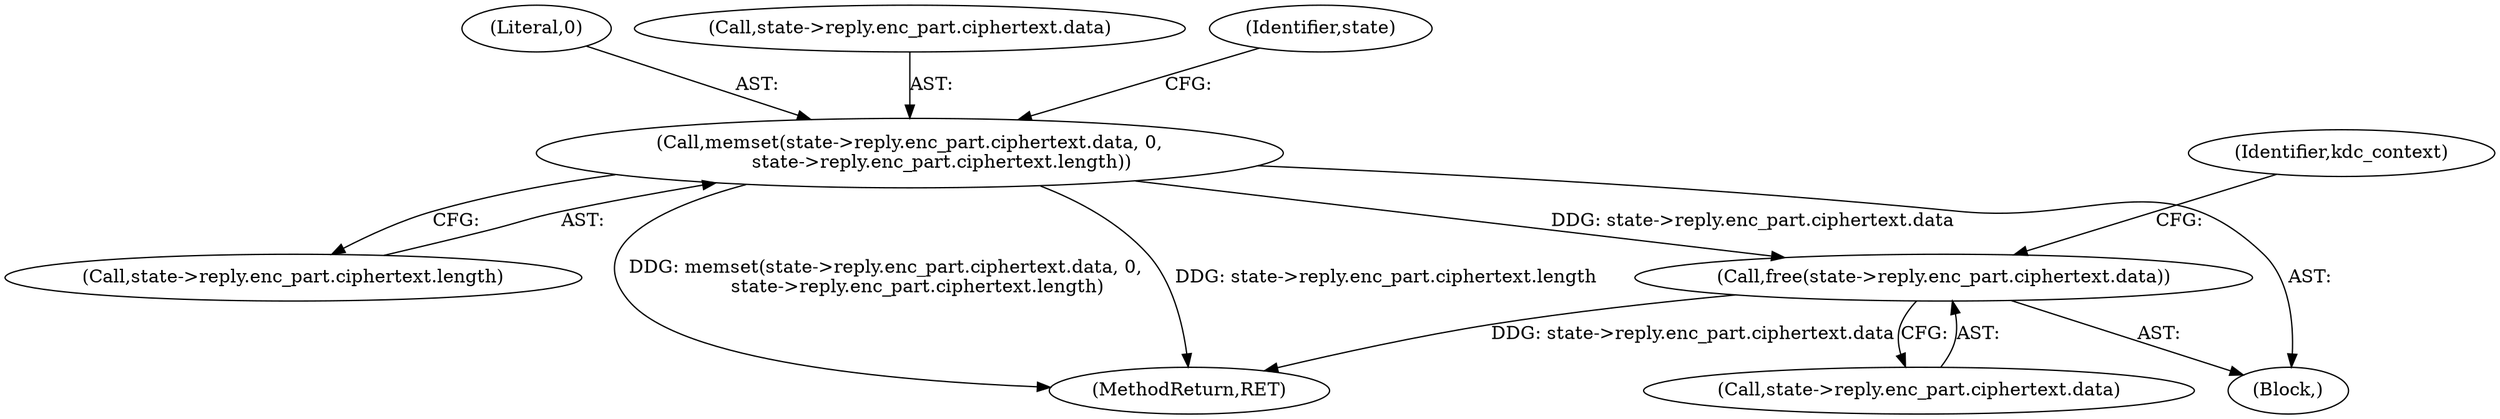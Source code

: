 digraph "0_krb5_ffb35baac6981f9e8914f8f3bffd37f284b85970@API" {
"1000740" [label="(Call,free(state->reply.enc_part.ciphertext.data))"];
"1000720" [label="(Call,memset(state->reply.enc_part.ciphertext.data, 0,\n           state->reply.enc_part.ciphertext.length))"];
"1000730" [label="(Literal,0)"];
"1000741" [label="(Call,state->reply.enc_part.ciphertext.data)"];
"1000751" [label="(Identifier,kdc_context)"];
"1000721" [label="(Call,state->reply.enc_part.ciphertext.data)"];
"1001166" [label="(MethodReturn,RET)"];
"1000731" [label="(Call,state->reply.enc_part.ciphertext.length)"];
"1000745" [label="(Identifier,state)"];
"1000740" [label="(Call,free(state->reply.enc_part.ciphertext.data))"];
"1000117" [label="(Block,)"];
"1000720" [label="(Call,memset(state->reply.enc_part.ciphertext.data, 0,\n           state->reply.enc_part.ciphertext.length))"];
"1000740" -> "1000117"  [label="AST: "];
"1000740" -> "1000741"  [label="CFG: "];
"1000741" -> "1000740"  [label="AST: "];
"1000751" -> "1000740"  [label="CFG: "];
"1000740" -> "1001166"  [label="DDG: state->reply.enc_part.ciphertext.data"];
"1000720" -> "1000740"  [label="DDG: state->reply.enc_part.ciphertext.data"];
"1000720" -> "1000117"  [label="AST: "];
"1000720" -> "1000731"  [label="CFG: "];
"1000721" -> "1000720"  [label="AST: "];
"1000730" -> "1000720"  [label="AST: "];
"1000731" -> "1000720"  [label="AST: "];
"1000745" -> "1000720"  [label="CFG: "];
"1000720" -> "1001166"  [label="DDG: state->reply.enc_part.ciphertext.length"];
"1000720" -> "1001166"  [label="DDG: memset(state->reply.enc_part.ciphertext.data, 0,\n           state->reply.enc_part.ciphertext.length)"];
}
